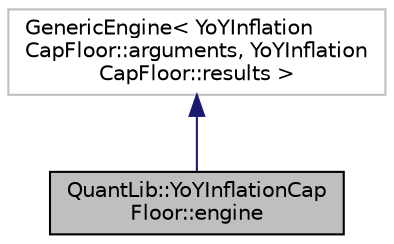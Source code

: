 digraph "QuantLib::YoYInflationCapFloor::engine"
{
  edge [fontname="Helvetica",fontsize="10",labelfontname="Helvetica",labelfontsize="10"];
  node [fontname="Helvetica",fontsize="10",shape=record];
  Node1 [label="QuantLib::YoYInflationCap\lFloor::engine",height=0.2,width=0.4,color="black", fillcolor="grey75", style="filled", fontcolor="black"];
  Node2 -> Node1 [dir="back",color="midnightblue",fontsize="10",style="solid"];
  Node2 [label="GenericEngine\< YoYInflation\lCapFloor::arguments, YoYInflation\lCapFloor::results \>",height=0.2,width=0.4,color="grey75", fillcolor="white", style="filled"];
}
